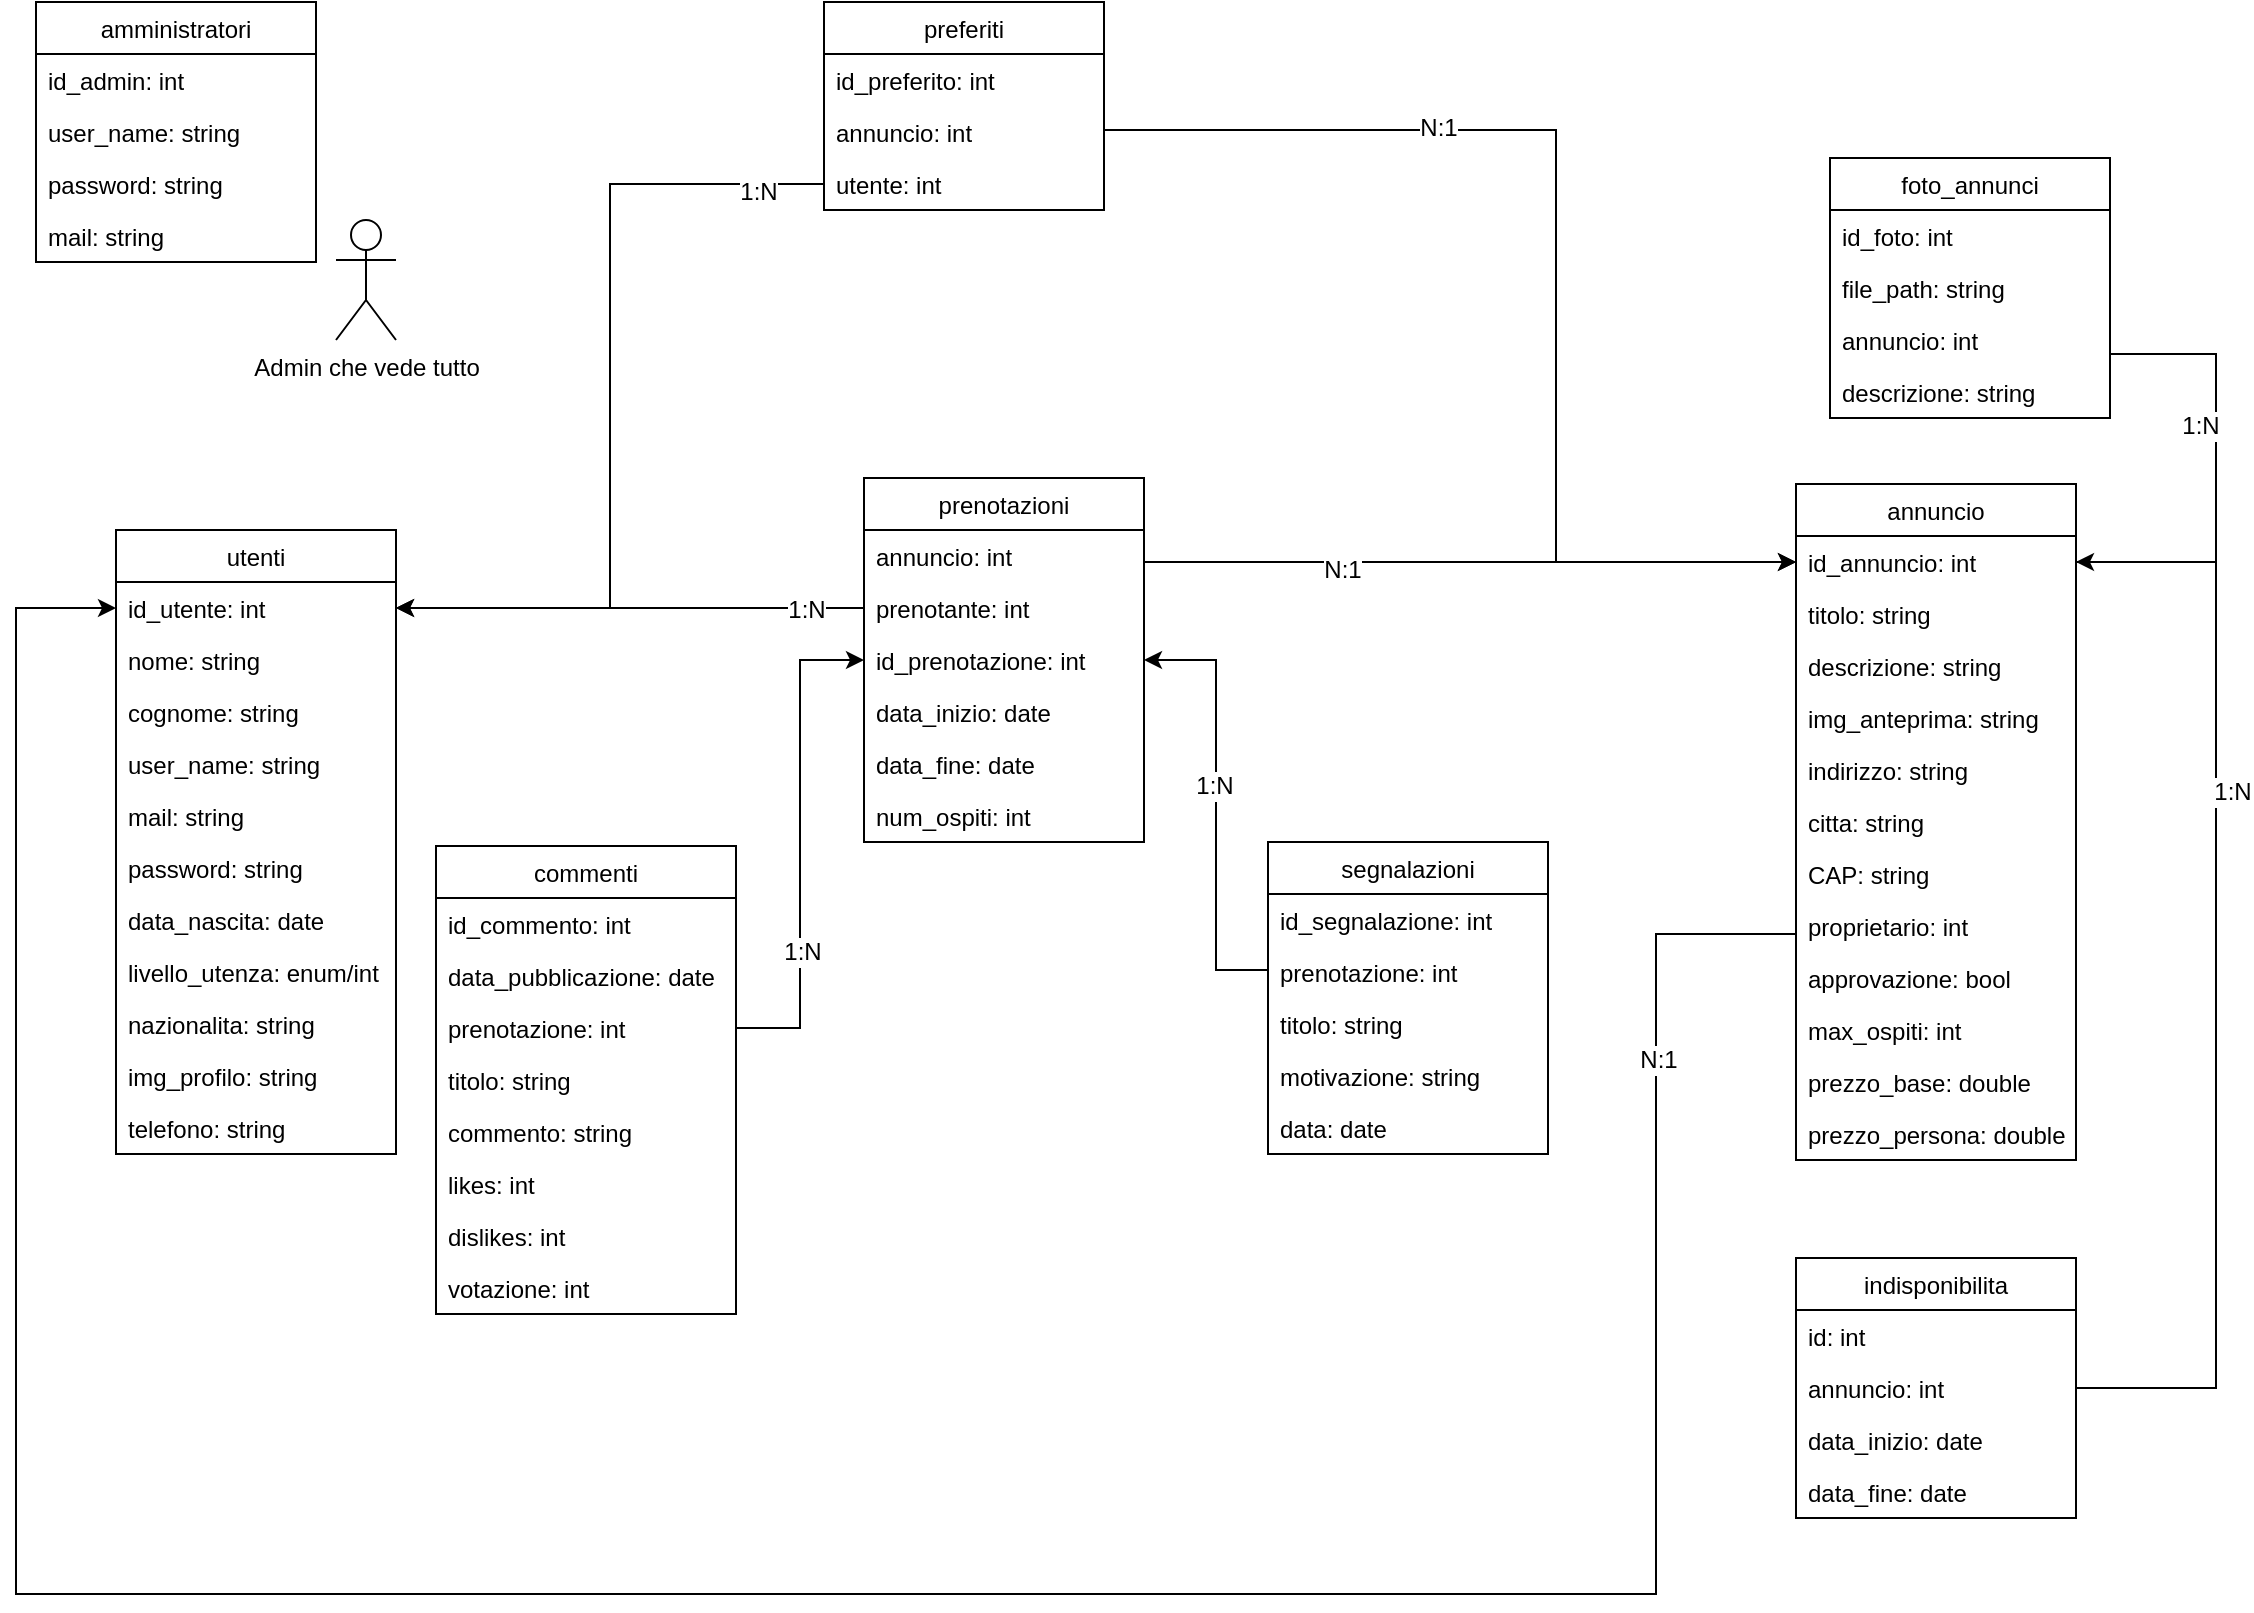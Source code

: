 <mxfile version="11.3.0" type="device" pages="1"><diagram id="mDB6iQZMyjF2fOwJsT1q" name="SchemaRelazionale"><mxGraphModel dx="1147" dy="842" grid="1" gridSize="10" guides="1" tooltips="1" connect="1" arrows="1" fold="1" page="1" pageScale="1" pageWidth="1169" pageHeight="827" math="0" shadow="0"><root><mxCell id="0"/><mxCell id="1" parent="0"/><mxCell id="8aoSy08o6Rr9Tb-ps2_r-2" value="annuncio" style="swimlane;fontStyle=0;childLayout=stackLayout;horizontal=1;startSize=26;fillColor=none;horizontalStack=0;resizeParent=1;resizeParentMax=0;resizeLast=0;collapsible=1;marginBottom=0;" parent="1" vertex="1"><mxGeometry x="910" y="255" width="140" height="338" as="geometry"/></mxCell><mxCell id="8aoSy08o6Rr9Tb-ps2_r-3" value="id_annuncio: int" style="text;strokeColor=none;fillColor=none;align=left;verticalAlign=top;spacingLeft=4;spacingRight=4;overflow=hidden;rotatable=0;points=[[0,0.5],[1,0.5]];portConstraint=eastwest;" parent="8aoSy08o6Rr9Tb-ps2_r-2" vertex="1"><mxGeometry y="26" width="140" height="26" as="geometry"/></mxCell><mxCell id="8aoSy08o6Rr9Tb-ps2_r-4" value="titolo: string" style="text;strokeColor=none;fillColor=none;align=left;verticalAlign=top;spacingLeft=4;spacingRight=4;overflow=hidden;rotatable=0;points=[[0,0.5],[1,0.5]];portConstraint=eastwest;" parent="8aoSy08o6Rr9Tb-ps2_r-2" vertex="1"><mxGeometry y="52" width="140" height="26" as="geometry"/></mxCell><mxCell id="8aoSy08o6Rr9Tb-ps2_r-9" value="descrizione: string" style="text;strokeColor=none;fillColor=none;align=left;verticalAlign=top;spacingLeft=4;spacingRight=4;overflow=hidden;rotatable=0;points=[[0,0.5],[1,0.5]];portConstraint=eastwest;" parent="8aoSy08o6Rr9Tb-ps2_r-2" vertex="1"><mxGeometry y="78" width="140" height="26" as="geometry"/></mxCell><mxCell id="8aoSy08o6Rr9Tb-ps2_r-8" value="img_anteprima: string" style="text;strokeColor=none;fillColor=none;align=left;verticalAlign=top;spacingLeft=4;spacingRight=4;overflow=hidden;rotatable=0;points=[[0,0.5],[1,0.5]];portConstraint=eastwest;" parent="8aoSy08o6Rr9Tb-ps2_r-2" vertex="1"><mxGeometry y="104" width="140" height="26" as="geometry"/></mxCell><mxCell id="8aoSy08o6Rr9Tb-ps2_r-7" value="indirizzo: string" style="text;strokeColor=none;fillColor=none;align=left;verticalAlign=top;spacingLeft=4;spacingRight=4;overflow=hidden;rotatable=0;points=[[0,0.5],[1,0.5]];portConstraint=eastwest;" parent="8aoSy08o6Rr9Tb-ps2_r-2" vertex="1"><mxGeometry y="130" width="140" height="26" as="geometry"/></mxCell><mxCell id="8aoSy08o6Rr9Tb-ps2_r-10" value="citta: string" style="text;strokeColor=none;fillColor=none;align=left;verticalAlign=top;spacingLeft=4;spacingRight=4;overflow=hidden;rotatable=0;points=[[0,0.5],[1,0.5]];portConstraint=eastwest;" parent="8aoSy08o6Rr9Tb-ps2_r-2" vertex="1"><mxGeometry y="156" width="140" height="26" as="geometry"/></mxCell><mxCell id="8aoSy08o6Rr9Tb-ps2_r-11" value="CAP: string" style="text;strokeColor=none;fillColor=none;align=left;verticalAlign=top;spacingLeft=4;spacingRight=4;overflow=hidden;rotatable=0;points=[[0,0.5],[1,0.5]];portConstraint=eastwest;" parent="8aoSy08o6Rr9Tb-ps2_r-2" vertex="1"><mxGeometry y="182" width="140" height="26" as="geometry"/></mxCell><mxCell id="8aoSy08o6Rr9Tb-ps2_r-12" value="proprietario: int" style="text;strokeColor=none;fillColor=none;align=left;verticalAlign=top;spacingLeft=4;spacingRight=4;overflow=hidden;rotatable=0;points=[[0,0.5],[1,0.5]];portConstraint=eastwest;" parent="8aoSy08o6Rr9Tb-ps2_r-2" vertex="1"><mxGeometry y="208" width="140" height="26" as="geometry"/></mxCell><mxCell id="8aoSy08o6Rr9Tb-ps2_r-14" value="approvazione: bool" style="text;strokeColor=none;fillColor=none;align=left;verticalAlign=top;spacingLeft=4;spacingRight=4;overflow=hidden;rotatable=0;points=[[0,0.5],[1,0.5]];portConstraint=eastwest;" parent="8aoSy08o6Rr9Tb-ps2_r-2" vertex="1"><mxGeometry y="234" width="140" height="26" as="geometry"/></mxCell><mxCell id="8aoSy08o6Rr9Tb-ps2_r-90" value="max_ospiti: int" style="text;strokeColor=none;fillColor=none;align=left;verticalAlign=top;spacingLeft=4;spacingRight=4;overflow=hidden;rotatable=0;points=[[0,0.5],[1,0.5]];portConstraint=eastwest;" parent="8aoSy08o6Rr9Tb-ps2_r-2" vertex="1"><mxGeometry y="260" width="140" height="26" as="geometry"/></mxCell><mxCell id="8aoSy08o6Rr9Tb-ps2_r-91" value="prezzo_base: double" style="text;strokeColor=none;fillColor=none;align=left;verticalAlign=top;spacingLeft=4;spacingRight=4;overflow=hidden;rotatable=0;points=[[0,0.5],[1,0.5]];portConstraint=eastwest;" parent="8aoSy08o6Rr9Tb-ps2_r-2" vertex="1"><mxGeometry y="286" width="140" height="26" as="geometry"/></mxCell><mxCell id="8aoSy08o6Rr9Tb-ps2_r-5" value="prezzo_persona: double" style="text;strokeColor=none;fillColor=none;align=left;verticalAlign=top;spacingLeft=4;spacingRight=4;overflow=hidden;rotatable=0;points=[[0,0.5],[1,0.5]];portConstraint=eastwest;" parent="8aoSy08o6Rr9Tb-ps2_r-2" vertex="1"><mxGeometry y="312" width="140" height="26" as="geometry"/></mxCell><mxCell id="8aoSy08o6Rr9Tb-ps2_r-15" value="commenti" style="swimlane;fontStyle=0;childLayout=stackLayout;horizontal=1;startSize=26;fillColor=none;horizontalStack=0;resizeParent=1;resizeParentMax=0;resizeLast=0;collapsible=1;marginBottom=0;" parent="1" vertex="1"><mxGeometry x="230" y="436" width="150" height="234" as="geometry"/></mxCell><mxCell id="8aoSy08o6Rr9Tb-ps2_r-16" value="id_commento: int" style="text;strokeColor=none;fillColor=none;align=left;verticalAlign=top;spacingLeft=4;spacingRight=4;overflow=hidden;rotatable=0;points=[[0,0.5],[1,0.5]];portConstraint=eastwest;" parent="8aoSy08o6Rr9Tb-ps2_r-15" vertex="1"><mxGeometry y="26" width="150" height="26" as="geometry"/></mxCell><mxCell id="8aoSy08o6Rr9Tb-ps2_r-17" value="data_pubblicazione: date" style="text;strokeColor=none;fillColor=none;align=left;verticalAlign=top;spacingLeft=4;spacingRight=4;overflow=hidden;rotatable=0;points=[[0,0.5],[1,0.5]];portConstraint=eastwest;" parent="8aoSy08o6Rr9Tb-ps2_r-15" vertex="1"><mxGeometry y="52" width="150" height="26" as="geometry"/></mxCell><mxCell id="8aoSy08o6Rr9Tb-ps2_r-19" value="prenotazione: int" style="text;strokeColor=none;fillColor=none;align=left;verticalAlign=top;spacingLeft=4;spacingRight=4;overflow=hidden;rotatable=0;points=[[0,0.5],[1,0.5]];portConstraint=eastwest;" parent="8aoSy08o6Rr9Tb-ps2_r-15" vertex="1"><mxGeometry y="78" width="150" height="26" as="geometry"/></mxCell><mxCell id="8aoSy08o6Rr9Tb-ps2_r-20" value="titolo: string" style="text;strokeColor=none;fillColor=none;align=left;verticalAlign=top;spacingLeft=4;spacingRight=4;overflow=hidden;rotatable=0;points=[[0,0.5],[1,0.5]];portConstraint=eastwest;" parent="8aoSy08o6Rr9Tb-ps2_r-15" vertex="1"><mxGeometry y="104" width="150" height="26" as="geometry"/></mxCell><mxCell id="8aoSy08o6Rr9Tb-ps2_r-21" value="commento: string" style="text;strokeColor=none;fillColor=none;align=left;verticalAlign=top;spacingLeft=4;spacingRight=4;overflow=hidden;rotatable=0;points=[[0,0.5],[1,0.5]];portConstraint=eastwest;" parent="8aoSy08o6Rr9Tb-ps2_r-15" vertex="1"><mxGeometry y="130" width="150" height="26" as="geometry"/></mxCell><mxCell id="8aoSy08o6Rr9Tb-ps2_r-22" value="likes: int" style="text;strokeColor=none;fillColor=none;align=left;verticalAlign=top;spacingLeft=4;spacingRight=4;overflow=hidden;rotatable=0;points=[[0,0.5],[1,0.5]];portConstraint=eastwest;" parent="8aoSy08o6Rr9Tb-ps2_r-15" vertex="1"><mxGeometry y="156" width="150" height="26" as="geometry"/></mxCell><mxCell id="8aoSy08o6Rr9Tb-ps2_r-23" value="dislikes: int" style="text;strokeColor=none;fillColor=none;align=left;verticalAlign=top;spacingLeft=4;spacingRight=4;overflow=hidden;rotatable=0;points=[[0,0.5],[1,0.5]];portConstraint=eastwest;" parent="8aoSy08o6Rr9Tb-ps2_r-15" vertex="1"><mxGeometry y="182" width="150" height="26" as="geometry"/></mxCell><mxCell id="5TeNop_aK6tKviHsFSpA-15" value="votazione: int" style="text;strokeColor=none;fillColor=none;align=left;verticalAlign=top;spacingLeft=4;spacingRight=4;overflow=hidden;rotatable=0;points=[[0,0.5],[1,0.5]];portConstraint=eastwest;" vertex="1" parent="8aoSy08o6Rr9Tb-ps2_r-15"><mxGeometry y="208" width="150" height="26" as="geometry"/></mxCell><mxCell id="8aoSy08o6Rr9Tb-ps2_r-27" value="utenti" style="swimlane;fontStyle=0;childLayout=stackLayout;horizontal=1;startSize=26;fillColor=none;horizontalStack=0;resizeParent=1;resizeParentMax=0;resizeLast=0;collapsible=1;marginBottom=0;" parent="1" vertex="1"><mxGeometry x="70" y="278" width="140" height="312" as="geometry"/></mxCell><mxCell id="8aoSy08o6Rr9Tb-ps2_r-28" value="id_utente: int" style="text;strokeColor=none;fillColor=none;align=left;verticalAlign=top;spacingLeft=4;spacingRight=4;overflow=hidden;rotatable=0;points=[[0,0.5],[1,0.5]];portConstraint=eastwest;" parent="8aoSy08o6Rr9Tb-ps2_r-27" vertex="1"><mxGeometry y="26" width="140" height="26" as="geometry"/></mxCell><mxCell id="8aoSy08o6Rr9Tb-ps2_r-29" value="nome: string" style="text;strokeColor=none;fillColor=none;align=left;verticalAlign=top;spacingLeft=4;spacingRight=4;overflow=hidden;rotatable=0;points=[[0,0.5],[1,0.5]];portConstraint=eastwest;" parent="8aoSy08o6Rr9Tb-ps2_r-27" vertex="1"><mxGeometry y="52" width="140" height="26" as="geometry"/></mxCell><mxCell id="8aoSy08o6Rr9Tb-ps2_r-30" value="cognome: string" style="text;strokeColor=none;fillColor=none;align=left;verticalAlign=top;spacingLeft=4;spacingRight=4;overflow=hidden;rotatable=0;points=[[0,0.5],[1,0.5]];portConstraint=eastwest;" parent="8aoSy08o6Rr9Tb-ps2_r-27" vertex="1"><mxGeometry y="78" width="140" height="26" as="geometry"/></mxCell><mxCell id="8aoSy08o6Rr9Tb-ps2_r-31" value="user_name: string" style="text;strokeColor=none;fillColor=none;align=left;verticalAlign=top;spacingLeft=4;spacingRight=4;overflow=hidden;rotatable=0;points=[[0,0.5],[1,0.5]];portConstraint=eastwest;" parent="8aoSy08o6Rr9Tb-ps2_r-27" vertex="1"><mxGeometry y="104" width="140" height="26" as="geometry"/></mxCell><mxCell id="8aoSy08o6Rr9Tb-ps2_r-32" value="mail: string" style="text;strokeColor=none;fillColor=none;align=left;verticalAlign=top;spacingLeft=4;spacingRight=4;overflow=hidden;rotatable=0;points=[[0,0.5],[1,0.5]];portConstraint=eastwest;" parent="8aoSy08o6Rr9Tb-ps2_r-27" vertex="1"><mxGeometry y="130" width="140" height="26" as="geometry"/></mxCell><mxCell id="8aoSy08o6Rr9Tb-ps2_r-33" value="password: string" style="text;strokeColor=none;fillColor=none;align=left;verticalAlign=top;spacingLeft=4;spacingRight=4;overflow=hidden;rotatable=0;points=[[0,0.5],[1,0.5]];portConstraint=eastwest;" parent="8aoSy08o6Rr9Tb-ps2_r-27" vertex="1"><mxGeometry y="156" width="140" height="26" as="geometry"/></mxCell><mxCell id="8aoSy08o6Rr9Tb-ps2_r-34" value="data_nascita: date" style="text;strokeColor=none;fillColor=none;align=left;verticalAlign=top;spacingLeft=4;spacingRight=4;overflow=hidden;rotatable=0;points=[[0,0.5],[1,0.5]];portConstraint=eastwest;" parent="8aoSy08o6Rr9Tb-ps2_r-27" vertex="1"><mxGeometry y="182" width="140" height="26" as="geometry"/></mxCell><mxCell id="8aoSy08o6Rr9Tb-ps2_r-35" value="livello_utenza: enum/int" style="text;strokeColor=none;fillColor=none;align=left;verticalAlign=top;spacingLeft=4;spacingRight=4;overflow=hidden;rotatable=0;points=[[0,0.5],[1,0.5]];portConstraint=eastwest;" parent="8aoSy08o6Rr9Tb-ps2_r-27" vertex="1"><mxGeometry y="208" width="140" height="26" as="geometry"/></mxCell><mxCell id="8aoSy08o6Rr9Tb-ps2_r-36" value="nazionalita: string" style="text;strokeColor=none;fillColor=none;align=left;verticalAlign=top;spacingLeft=4;spacingRight=4;overflow=hidden;rotatable=0;points=[[0,0.5],[1,0.5]];portConstraint=eastwest;" parent="8aoSy08o6Rr9Tb-ps2_r-27" vertex="1"><mxGeometry y="234" width="140" height="26" as="geometry"/></mxCell><mxCell id="8aoSy08o6Rr9Tb-ps2_r-37" value="img_profilo: string" style="text;strokeColor=none;fillColor=none;align=left;verticalAlign=top;spacingLeft=4;spacingRight=4;overflow=hidden;rotatable=0;points=[[0,0.5],[1,0.5]];portConstraint=eastwest;" parent="8aoSy08o6Rr9Tb-ps2_r-27" vertex="1"><mxGeometry y="260" width="140" height="26" as="geometry"/></mxCell><mxCell id="8aoSy08o6Rr9Tb-ps2_r-38" value="telefono: string" style="text;strokeColor=none;fillColor=none;align=left;verticalAlign=top;spacingLeft=4;spacingRight=4;overflow=hidden;rotatable=0;points=[[0,0.5],[1,0.5]];portConstraint=eastwest;" parent="8aoSy08o6Rr9Tb-ps2_r-27" vertex="1"><mxGeometry y="286" width="140" height="26" as="geometry"/></mxCell><mxCell id="8aoSy08o6Rr9Tb-ps2_r-39" value="preferiti" style="swimlane;fontStyle=0;childLayout=stackLayout;horizontal=1;startSize=26;fillColor=none;horizontalStack=0;resizeParent=1;resizeParentMax=0;resizeLast=0;collapsible=1;marginBottom=0;" parent="1" vertex="1"><mxGeometry x="424" y="14" width="140" height="104" as="geometry"/></mxCell><mxCell id="8aoSy08o6Rr9Tb-ps2_r-40" value="id_preferito: int" style="text;strokeColor=none;fillColor=none;align=left;verticalAlign=top;spacingLeft=4;spacingRight=4;overflow=hidden;rotatable=0;points=[[0,0.5],[1,0.5]];portConstraint=eastwest;" parent="8aoSy08o6Rr9Tb-ps2_r-39" vertex="1"><mxGeometry y="26" width="140" height="26" as="geometry"/></mxCell><mxCell id="8aoSy08o6Rr9Tb-ps2_r-41" value="annuncio: int" style="text;strokeColor=none;fillColor=none;align=left;verticalAlign=top;spacingLeft=4;spacingRight=4;overflow=hidden;rotatable=0;points=[[0,0.5],[1,0.5]];portConstraint=eastwest;" parent="8aoSy08o6Rr9Tb-ps2_r-39" vertex="1"><mxGeometry y="52" width="140" height="26" as="geometry"/></mxCell><mxCell id="8aoSy08o6Rr9Tb-ps2_r-42" value="utente: int" style="text;strokeColor=none;fillColor=none;align=left;verticalAlign=top;spacingLeft=4;spacingRight=4;overflow=hidden;rotatable=0;points=[[0,0.5],[1,0.5]];portConstraint=eastwest;" parent="8aoSy08o6Rr9Tb-ps2_r-39" vertex="1"><mxGeometry y="78" width="140" height="26" as="geometry"/></mxCell><mxCell id="8aoSy08o6Rr9Tb-ps2_r-51" value="segnalazioni" style="swimlane;fontStyle=0;childLayout=stackLayout;horizontal=1;startSize=26;fillColor=none;horizontalStack=0;resizeParent=1;resizeParentMax=0;resizeLast=0;collapsible=1;marginBottom=0;" parent="1" vertex="1"><mxGeometry x="646" y="434" width="140" height="156" as="geometry"/></mxCell><mxCell id="8aoSy08o6Rr9Tb-ps2_r-52" value="id_segnalazione: int" style="text;strokeColor=none;fillColor=none;align=left;verticalAlign=top;spacingLeft=4;spacingRight=4;overflow=hidden;rotatable=0;points=[[0,0.5],[1,0.5]];portConstraint=eastwest;" parent="8aoSy08o6Rr9Tb-ps2_r-51" vertex="1"><mxGeometry y="26" width="140" height="26" as="geometry"/></mxCell><mxCell id="8aoSy08o6Rr9Tb-ps2_r-61" value="prenotazione: int" style="text;strokeColor=none;fillColor=none;align=left;verticalAlign=top;spacingLeft=4;spacingRight=4;overflow=hidden;rotatable=0;points=[[0,0.5],[1,0.5]];portConstraint=eastwest;" parent="8aoSy08o6Rr9Tb-ps2_r-51" vertex="1"><mxGeometry y="52" width="140" height="26" as="geometry"/></mxCell><mxCell id="8aoSy08o6Rr9Tb-ps2_r-62" value="titolo: string" style="text;strokeColor=none;fillColor=none;align=left;verticalAlign=top;spacingLeft=4;spacingRight=4;overflow=hidden;rotatable=0;points=[[0,0.5],[1,0.5]];portConstraint=eastwest;" parent="8aoSy08o6Rr9Tb-ps2_r-51" vertex="1"><mxGeometry y="78" width="140" height="26" as="geometry"/></mxCell><mxCell id="8aoSy08o6Rr9Tb-ps2_r-54" value="motivazione: string" style="text;strokeColor=none;fillColor=none;align=left;verticalAlign=top;spacingLeft=4;spacingRight=4;overflow=hidden;rotatable=0;points=[[0,0.5],[1,0.5]];portConstraint=eastwest;" parent="8aoSy08o6Rr9Tb-ps2_r-51" vertex="1"><mxGeometry y="104" width="140" height="26" as="geometry"/></mxCell><mxCell id="8aoSy08o6Rr9Tb-ps2_r-55" value="data: date" style="text;strokeColor=none;fillColor=none;align=left;verticalAlign=top;spacingLeft=4;spacingRight=4;overflow=hidden;rotatable=0;points=[[0,0.5],[1,0.5]];portConstraint=eastwest;" parent="8aoSy08o6Rr9Tb-ps2_r-51" vertex="1"><mxGeometry y="130" width="140" height="26" as="geometry"/></mxCell><mxCell id="8aoSy08o6Rr9Tb-ps2_r-63" value="foto_annunci" style="swimlane;fontStyle=0;childLayout=stackLayout;horizontal=1;startSize=26;fillColor=none;horizontalStack=0;resizeParent=1;resizeParentMax=0;resizeLast=0;collapsible=1;marginBottom=0;" parent="1" vertex="1"><mxGeometry x="927" y="92" width="140" height="130" as="geometry"/></mxCell><mxCell id="8aoSy08o6Rr9Tb-ps2_r-64" value="id_foto: int" style="text;strokeColor=none;fillColor=none;align=left;verticalAlign=top;spacingLeft=4;spacingRight=4;overflow=hidden;rotatable=0;points=[[0,0.5],[1,0.5]];portConstraint=eastwest;" parent="8aoSy08o6Rr9Tb-ps2_r-63" vertex="1"><mxGeometry y="26" width="140" height="26" as="geometry"/></mxCell><mxCell id="8aoSy08o6Rr9Tb-ps2_r-65" value="file_path: string" style="text;strokeColor=none;fillColor=none;align=left;verticalAlign=top;spacingLeft=4;spacingRight=4;overflow=hidden;rotatable=0;points=[[0,0.5],[1,0.5]];portConstraint=eastwest;" parent="8aoSy08o6Rr9Tb-ps2_r-63" vertex="1"><mxGeometry y="52" width="140" height="26" as="geometry"/></mxCell><mxCell id="8aoSy08o6Rr9Tb-ps2_r-66" value="annuncio: int" style="text;strokeColor=none;fillColor=none;align=left;verticalAlign=top;spacingLeft=4;spacingRight=4;overflow=hidden;rotatable=0;points=[[0,0.5],[1,0.5]];portConstraint=eastwest;" parent="8aoSy08o6Rr9Tb-ps2_r-63" vertex="1"><mxGeometry y="78" width="140" height="26" as="geometry"/></mxCell><mxCell id="8aoSy08o6Rr9Tb-ps2_r-67" value="descrizione: string" style="text;strokeColor=none;fillColor=none;align=left;verticalAlign=top;spacingLeft=4;spacingRight=4;overflow=hidden;rotatable=0;points=[[0,0.5],[1,0.5]];portConstraint=eastwest;" parent="8aoSy08o6Rr9Tb-ps2_r-63" vertex="1"><mxGeometry y="104" width="140" height="26" as="geometry"/></mxCell><mxCell id="NUwtZQuDFfIO99eWXQv5-1" style="edgeStyle=orthogonalEdgeStyle;rounded=0;orthogonalLoop=1;jettySize=auto;html=1;entryX=0;entryY=0.5;entryDx=0;entryDy=0;" parent="1" source="8aoSy08o6Rr9Tb-ps2_r-41" target="8aoSy08o6Rr9Tb-ps2_r-3" edge="1"><mxGeometry relative="1" as="geometry"><Array as="points"><mxPoint x="790" y="78"/><mxPoint x="790" y="294"/></Array></mxGeometry></mxCell><mxCell id="5TeNop_aK6tKviHsFSpA-22" value="N:1" style="text;html=1;resizable=0;points=[];align=center;verticalAlign=middle;labelBackgroundColor=#ffffff;" vertex="1" connectable="0" parent="NUwtZQuDFfIO99eWXQv5-1"><mxGeometry x="-0.408" y="1" relative="1" as="geometry"><mxPoint as="offset"/></mxGeometry></mxCell><mxCell id="NUwtZQuDFfIO99eWXQv5-4" style="edgeStyle=orthogonalEdgeStyle;rounded=0;orthogonalLoop=1;jettySize=auto;html=1;entryX=0;entryY=0.5;entryDx=0;entryDy=0;" parent="1" source="8aoSy08o6Rr9Tb-ps2_r-78" target="8aoSy08o6Rr9Tb-ps2_r-3" edge="1"><mxGeometry relative="1" as="geometry"><Array as="points"><mxPoint x="740" y="294"/><mxPoint x="740" y="294"/></Array></mxGeometry></mxCell><mxCell id="5TeNop_aK6tKviHsFSpA-28" value="N:1" style="text;html=1;resizable=0;points=[];align=center;verticalAlign=middle;labelBackgroundColor=#ffffff;" vertex="1" connectable="0" parent="NUwtZQuDFfIO99eWXQv5-4"><mxGeometry x="-0.386" y="-4" relative="1" as="geometry"><mxPoint x="-1" as="offset"/></mxGeometry></mxCell><mxCell id="NUwtZQuDFfIO99eWXQv5-7" style="edgeStyle=orthogonalEdgeStyle;rounded=0;orthogonalLoop=1;jettySize=auto;html=1;entryX=1;entryY=0.5;entryDx=0;entryDy=0;" parent="1" source="8aoSy08o6Rr9Tb-ps2_r-42" target="8aoSy08o6Rr9Tb-ps2_r-28" edge="1"><mxGeometry relative="1" as="geometry"/></mxCell><mxCell id="5TeNop_aK6tKviHsFSpA-33" value="1:N" style="text;html=1;resizable=0;points=[];align=center;verticalAlign=middle;labelBackgroundColor=#ffffff;" vertex="1" connectable="0" parent="NUwtZQuDFfIO99eWXQv5-7"><mxGeometry x="-0.846" y="4" relative="1" as="geometry"><mxPoint as="offset"/></mxGeometry></mxCell><mxCell id="NUwtZQuDFfIO99eWXQv5-9" style="edgeStyle=orthogonalEdgeStyle;rounded=0;orthogonalLoop=1;jettySize=auto;html=1;entryX=1;entryY=0.5;entryDx=0;entryDy=0;exitX=0;exitY=0.5;exitDx=0;exitDy=0;" parent="1" source="8aoSy08o6Rr9Tb-ps2_r-72" target="8aoSy08o6Rr9Tb-ps2_r-28" edge="1"><mxGeometry relative="1" as="geometry"/></mxCell><mxCell id="5TeNop_aK6tKviHsFSpA-32" value="1:N" style="text;html=1;resizable=0;points=[];align=center;verticalAlign=middle;labelBackgroundColor=#ffffff;" vertex="1" connectable="0" parent="NUwtZQuDFfIO99eWXQv5-9"><mxGeometry x="-0.744" y="1" relative="1" as="geometry"><mxPoint x="1" as="offset"/></mxGeometry></mxCell><mxCell id="ZRrkQO3eA0vMMOB1tjkZ-1" style="edgeStyle=orthogonalEdgeStyle;rounded=0;orthogonalLoop=1;jettySize=auto;html=1;entryX=0;entryY=0.5;entryDx=0;entryDy=0;" parent="1" source="8aoSy08o6Rr9Tb-ps2_r-12" target="8aoSy08o6Rr9Tb-ps2_r-28" edge="1"><mxGeometry relative="1" as="geometry"><Array as="points"><mxPoint x="840" y="480"/><mxPoint x="840" y="810"/><mxPoint x="20" y="810"/><mxPoint x="20" y="317"/></Array></mxGeometry></mxCell><mxCell id="5TeNop_aK6tKviHsFSpA-34" value="N:1" style="text;html=1;resizable=0;points=[];align=center;verticalAlign=middle;labelBackgroundColor=#ffffff;" vertex="1" connectable="0" parent="ZRrkQO3eA0vMMOB1tjkZ-1"><mxGeometry x="-0.849" y="1" relative="1" as="geometry"><mxPoint as="offset"/></mxGeometry></mxCell><mxCell id="8aoSy08o6Rr9Tb-ps2_r-70" value="prenotazioni" style="swimlane;fontStyle=0;childLayout=stackLayout;horizontal=1;startSize=26;fillColor=none;horizontalStack=0;resizeParent=1;resizeParentMax=0;resizeLast=0;collapsible=1;marginBottom=0;" parent="1" vertex="1"><mxGeometry x="444" y="252" width="140" height="182" as="geometry"/></mxCell><mxCell id="8aoSy08o6Rr9Tb-ps2_r-78" value="annuncio: int" style="text;strokeColor=none;fillColor=none;align=left;verticalAlign=top;spacingLeft=4;spacingRight=4;overflow=hidden;rotatable=0;points=[[0,0.5],[1,0.5]];portConstraint=eastwest;" parent="8aoSy08o6Rr9Tb-ps2_r-70" vertex="1"><mxGeometry y="26" width="140" height="26" as="geometry"/></mxCell><mxCell id="8aoSy08o6Rr9Tb-ps2_r-72" value="prenotante: int" style="text;strokeColor=none;fillColor=none;align=left;verticalAlign=top;spacingLeft=4;spacingRight=4;overflow=hidden;rotatable=0;points=[[0,0.5],[1,0.5]];portConstraint=eastwest;" parent="8aoSy08o6Rr9Tb-ps2_r-70" vertex="1"><mxGeometry y="52" width="140" height="26" as="geometry"/></mxCell><mxCell id="8aoSy08o6Rr9Tb-ps2_r-71" value="id_prenotazione: int" style="text;strokeColor=none;fillColor=none;align=left;verticalAlign=top;spacingLeft=4;spacingRight=4;overflow=hidden;rotatable=0;points=[[0,0.5],[1,0.5]];portConstraint=eastwest;" parent="8aoSy08o6Rr9Tb-ps2_r-70" vertex="1"><mxGeometry y="78" width="140" height="26" as="geometry"/></mxCell><mxCell id="8aoSy08o6Rr9Tb-ps2_r-73" value="data_inizio: date" style="text;strokeColor=none;fillColor=none;align=left;verticalAlign=top;spacingLeft=4;spacingRight=4;overflow=hidden;rotatable=0;points=[[0,0.5],[1,0.5]];portConstraint=eastwest;" parent="8aoSy08o6Rr9Tb-ps2_r-70" vertex="1"><mxGeometry y="104" width="140" height="26" as="geometry"/></mxCell><mxCell id="8aoSy08o6Rr9Tb-ps2_r-74" value="data_fine: date" style="text;strokeColor=none;fillColor=none;align=left;verticalAlign=top;spacingLeft=4;spacingRight=4;overflow=hidden;rotatable=0;points=[[0,0.5],[1,0.5]];portConstraint=eastwest;" parent="8aoSy08o6Rr9Tb-ps2_r-70" vertex="1"><mxGeometry y="130" width="140" height="26" as="geometry"/></mxCell><mxCell id="8aoSy08o6Rr9Tb-ps2_r-75" value="num_ospiti: int" style="text;strokeColor=none;fillColor=none;align=left;verticalAlign=top;spacingLeft=4;spacingRight=4;overflow=hidden;rotatable=0;points=[[0,0.5],[1,0.5]];portConstraint=eastwest;" parent="8aoSy08o6Rr9Tb-ps2_r-70" vertex="1"><mxGeometry y="156" width="140" height="26" as="geometry"/></mxCell><mxCell id="NUwtZQuDFfIO99eWXQv5-15" style="edgeStyle=orthogonalEdgeStyle;rounded=0;orthogonalLoop=1;jettySize=auto;html=1;entryX=0;entryY=0.5;entryDx=0;entryDy=0;exitX=1;exitY=0.5;exitDx=0;exitDy=0;" parent="1" source="8aoSy08o6Rr9Tb-ps2_r-19" target="8aoSy08o6Rr9Tb-ps2_r-71" edge="1"><mxGeometry relative="1" as="geometry"><mxPoint x="360" y="210" as="sourcePoint"/></mxGeometry></mxCell><mxCell id="5TeNop_aK6tKviHsFSpA-27" value="1:N" style="text;html=1;resizable=0;points=[];align=center;verticalAlign=middle;labelBackgroundColor=#ffffff;" vertex="1" connectable="0" parent="NUwtZQuDFfIO99eWXQv5-15"><mxGeometry x="-0.441" y="-1" relative="1" as="geometry"><mxPoint y="-1" as="offset"/></mxGeometry></mxCell><mxCell id="5TeNop_aK6tKviHsFSpA-1" value="amministratori" style="swimlane;fontStyle=0;childLayout=stackLayout;horizontal=1;startSize=26;fillColor=none;horizontalStack=0;resizeParent=1;resizeParentMax=0;resizeLast=0;collapsible=1;marginBottom=0;" vertex="1" parent="1"><mxGeometry x="30" y="14" width="140" height="130" as="geometry"/></mxCell><mxCell id="5TeNop_aK6tKviHsFSpA-2" value="id_admin: int" style="text;strokeColor=none;fillColor=none;align=left;verticalAlign=top;spacingLeft=4;spacingRight=4;overflow=hidden;rotatable=0;points=[[0,0.5],[1,0.5]];portConstraint=eastwest;" vertex="1" parent="5TeNop_aK6tKviHsFSpA-1"><mxGeometry y="26" width="140" height="26" as="geometry"/></mxCell><mxCell id="5TeNop_aK6tKviHsFSpA-3" value="user_name: string" style="text;strokeColor=none;fillColor=none;align=left;verticalAlign=top;spacingLeft=4;spacingRight=4;overflow=hidden;rotatable=0;points=[[0,0.5],[1,0.5]];portConstraint=eastwest;" vertex="1" parent="5TeNop_aK6tKviHsFSpA-1"><mxGeometry y="52" width="140" height="26" as="geometry"/></mxCell><mxCell id="5TeNop_aK6tKviHsFSpA-4" value="password: string" style="text;strokeColor=none;fillColor=none;align=left;verticalAlign=top;spacingLeft=4;spacingRight=4;overflow=hidden;rotatable=0;points=[[0,0.5],[1,0.5]];portConstraint=eastwest;" vertex="1" parent="5TeNop_aK6tKviHsFSpA-1"><mxGeometry y="78" width="140" height="26" as="geometry"/></mxCell><mxCell id="5TeNop_aK6tKviHsFSpA-5" value="mail: string" style="text;strokeColor=none;fillColor=none;align=left;verticalAlign=top;spacingLeft=4;spacingRight=4;overflow=hidden;rotatable=0;points=[[0,0.5],[1,0.5]];portConstraint=eastwest;" vertex="1" parent="5TeNop_aK6tKviHsFSpA-1"><mxGeometry y="104" width="140" height="26" as="geometry"/></mxCell><mxCell id="5TeNop_aK6tKviHsFSpA-8" value="indisponibilita" style="swimlane;fontStyle=0;childLayout=stackLayout;horizontal=1;startSize=26;fillColor=none;horizontalStack=0;resizeParent=1;resizeParentMax=0;resizeLast=0;collapsible=1;marginBottom=0;" vertex="1" parent="1"><mxGeometry x="910" y="642" width="140" height="130" as="geometry"/></mxCell><mxCell id="5TeNop_aK6tKviHsFSpA-9" value="id: int" style="text;strokeColor=none;fillColor=none;align=left;verticalAlign=top;spacingLeft=4;spacingRight=4;overflow=hidden;rotatable=0;points=[[0,0.5],[1,0.5]];portConstraint=eastwest;" vertex="1" parent="5TeNop_aK6tKviHsFSpA-8"><mxGeometry y="26" width="140" height="26" as="geometry"/></mxCell><mxCell id="5TeNop_aK6tKviHsFSpA-10" value="annuncio: int" style="text;strokeColor=none;fillColor=none;align=left;verticalAlign=top;spacingLeft=4;spacingRight=4;overflow=hidden;rotatable=0;points=[[0,0.5],[1,0.5]];portConstraint=eastwest;" vertex="1" parent="5TeNop_aK6tKviHsFSpA-8"><mxGeometry y="52" width="140" height="26" as="geometry"/></mxCell><mxCell id="5TeNop_aK6tKviHsFSpA-11" value="data_inizio: date" style="text;strokeColor=none;fillColor=none;align=left;verticalAlign=top;spacingLeft=4;spacingRight=4;overflow=hidden;rotatable=0;points=[[0,0.5],[1,0.5]];portConstraint=eastwest;" vertex="1" parent="5TeNop_aK6tKviHsFSpA-8"><mxGeometry y="78" width="140" height="26" as="geometry"/></mxCell><mxCell id="5TeNop_aK6tKviHsFSpA-12" value="data_fine: date" style="text;strokeColor=none;fillColor=none;align=left;verticalAlign=top;spacingLeft=4;spacingRight=4;overflow=hidden;rotatable=0;points=[[0,0.5],[1,0.5]];portConstraint=eastwest;" vertex="1" parent="5TeNop_aK6tKviHsFSpA-8"><mxGeometry y="104" width="140" height="26" as="geometry"/></mxCell><mxCell id="5TeNop_aK6tKviHsFSpA-16" style="edgeStyle=orthogonalEdgeStyle;rounded=0;orthogonalLoop=1;jettySize=auto;html=1;entryX=1;entryY=0.5;entryDx=0;entryDy=0;exitX=1;exitY=0.5;exitDx=0;exitDy=0;" edge="1" parent="1" source="5TeNop_aK6tKviHsFSpA-10" target="8aoSy08o6Rr9Tb-ps2_r-3"><mxGeometry relative="1" as="geometry"><mxPoint x="1070" y="317" as="targetPoint"/><Array as="points"><mxPoint x="1120" y="707"/><mxPoint x="1120" y="294"/></Array></mxGeometry></mxCell><mxCell id="5TeNop_aK6tKviHsFSpA-25" value="1:N" style="text;html=1;resizable=0;points=[];align=center;verticalAlign=middle;labelBackgroundColor=#ffffff;" vertex="1" connectable="0" parent="5TeNop_aK6tKviHsFSpA-16"><mxGeometry x="0.329" y="-8" relative="1" as="geometry"><mxPoint y="-1" as="offset"/></mxGeometry></mxCell><mxCell id="5TeNop_aK6tKviHsFSpA-21" style="edgeStyle=orthogonalEdgeStyle;rounded=0;orthogonalLoop=1;jettySize=auto;html=1;startArrow=none;startFill=0;endArrow=none;endFill=0;entryX=1;entryY=0.5;entryDx=0;entryDy=0;" edge="1" parent="1" source="8aoSy08o6Rr9Tb-ps2_r-66" target="8aoSy08o6Rr9Tb-ps2_r-3"><mxGeometry relative="1" as="geometry"><mxPoint x="1070" y="310" as="targetPoint"/><Array as="points"><mxPoint x="1120" y="190"/><mxPoint x="1120" y="294"/></Array></mxGeometry></mxCell><mxCell id="5TeNop_aK6tKviHsFSpA-24" value="1:N" style="text;html=1;resizable=0;points=[];align=center;verticalAlign=middle;labelBackgroundColor=#ffffff;" vertex="1" connectable="0" parent="5TeNop_aK6tKviHsFSpA-21"><mxGeometry x="-0.206" y="-8" relative="1" as="geometry"><mxPoint y="-1" as="offset"/></mxGeometry></mxCell><mxCell id="5TeNop_aK6tKviHsFSpA-23" style="edgeStyle=orthogonalEdgeStyle;rounded=0;orthogonalLoop=1;jettySize=auto;html=1;entryX=1;entryY=0.5;entryDx=0;entryDy=0;startArrow=none;startFill=0;endArrow=classic;endFill=1;" edge="1" parent="1" source="8aoSy08o6Rr9Tb-ps2_r-61" target="8aoSy08o6Rr9Tb-ps2_r-71"><mxGeometry relative="1" as="geometry"><Array as="points"><mxPoint x="620" y="498"/><mxPoint x="620" y="343"/></Array></mxGeometry></mxCell><mxCell id="5TeNop_aK6tKviHsFSpA-26" value="1:N" style="text;html=1;resizable=0;points=[];align=center;verticalAlign=middle;labelBackgroundColor=#ffffff;" vertex="1" connectable="0" parent="5TeNop_aK6tKviHsFSpA-23"><mxGeometry x="0.087" y="1" relative="1" as="geometry"><mxPoint as="offset"/></mxGeometry></mxCell><mxCell id="5TeNop_aK6tKviHsFSpA-30" value="Admin che vede tutto" style="shape=umlActor;verticalLabelPosition=bottom;labelBackgroundColor=#ffffff;verticalAlign=top;html=1;outlineConnect=0;" vertex="1" parent="1"><mxGeometry x="180" y="123" width="30" height="60" as="geometry"/></mxCell></root></mxGraphModel></diagram></mxfile>